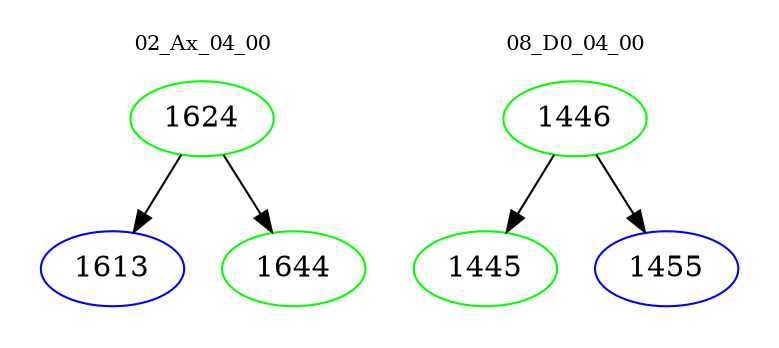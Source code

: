 digraph{
subgraph cluster_0 {
color = white
label = "02_Ax_04_00";
fontsize=10;
T0_1624 [label="1624", color="green"]
T0_1624 -> T0_1613 [color="black"]
T0_1613 [label="1613", color="blue"]
T0_1624 -> T0_1644 [color="black"]
T0_1644 [label="1644", color="green"]
}
subgraph cluster_1 {
color = white
label = "08_D0_04_00";
fontsize=10;
T1_1446 [label="1446", color="green"]
T1_1446 -> T1_1445 [color="black"]
T1_1445 [label="1445", color="green"]
T1_1446 -> T1_1455 [color="black"]
T1_1455 [label="1455", color="blue"]
}
}
